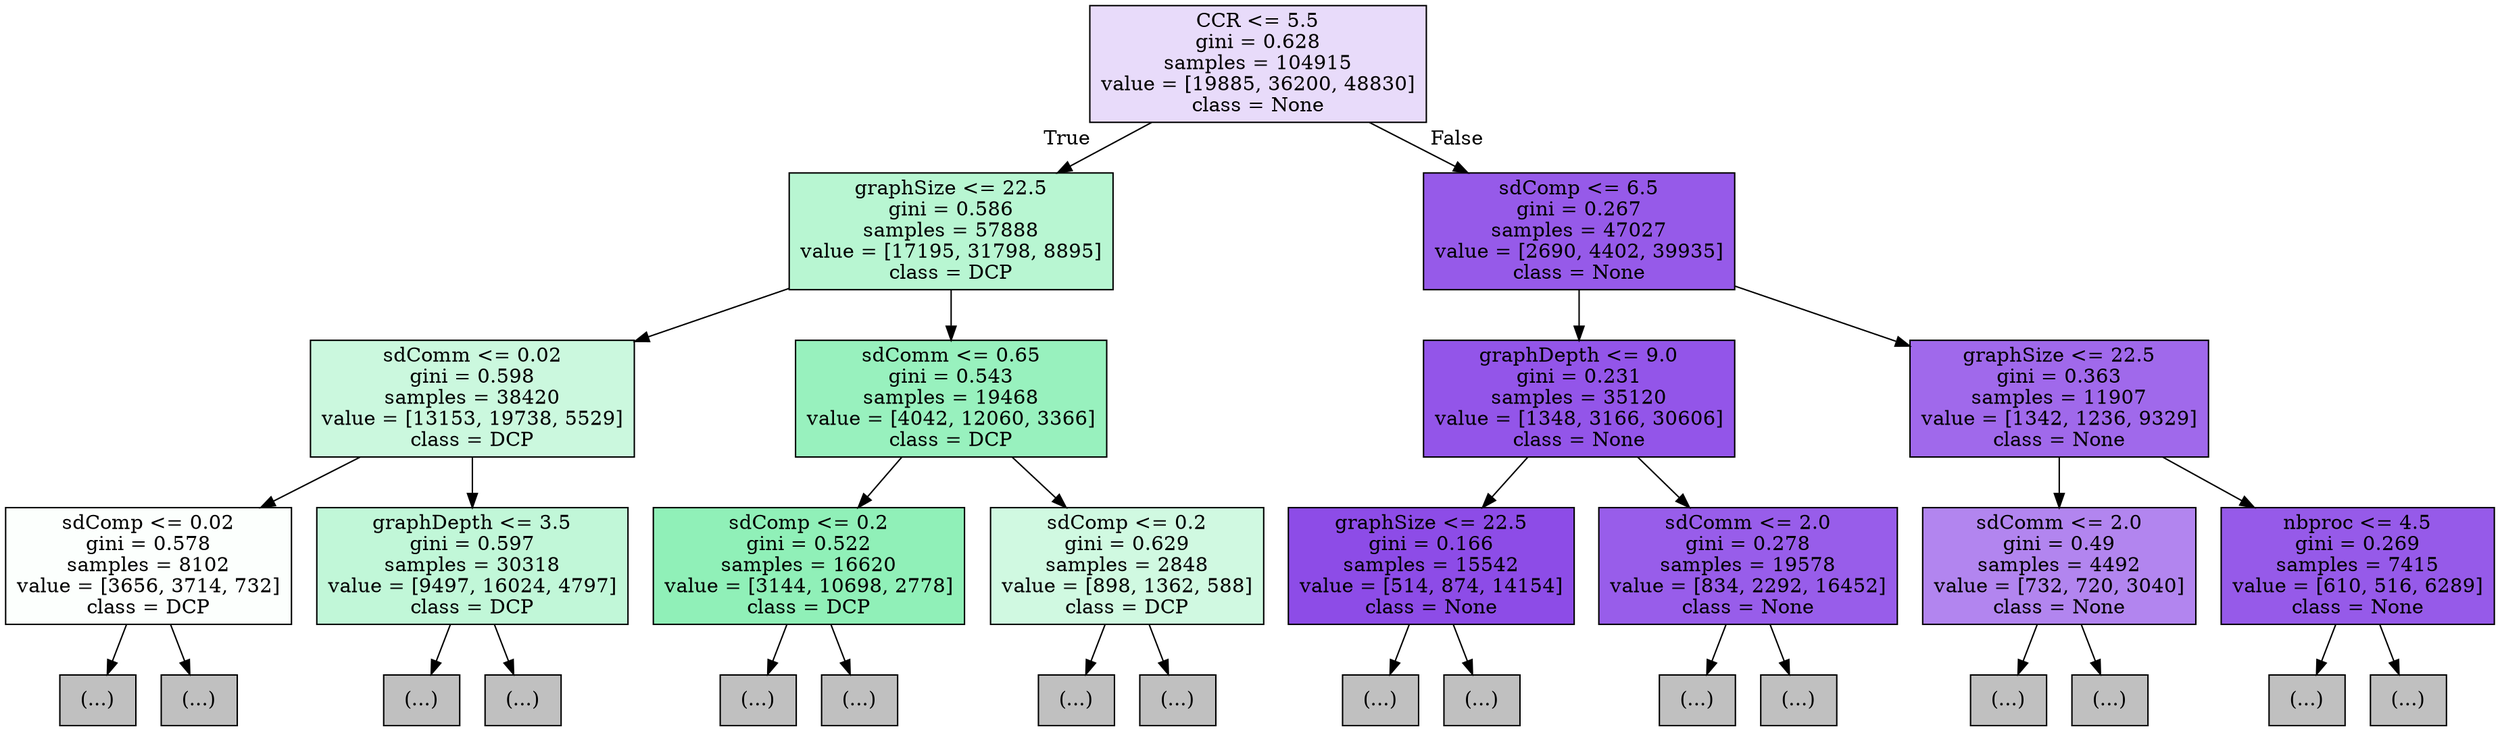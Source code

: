 digraph Tree {
node [shape=box, style="filled", color="black"] ;
0 [label="CCR <= 5.5\ngini = 0.628\nsamples = 104915\nvalue = [19885, 36200, 48830]\nclass = None", fillcolor="#e8dbfa"] ;
1 [label="graphSize <= 22.5\ngini = 0.586\nsamples = 57888\nvalue = [17195, 31798, 8895]\nclass = DCP", fillcolor="#b8f6d2"] ;
0 -> 1 [labeldistance=2.5, labelangle=45, headlabel="True"] ;
2 [label="sdComm <= 0.02\ngini = 0.598\nsamples = 38420\nvalue = [13153, 19738, 5529]\nclass = DCP", fillcolor="#cbf8de"] ;
1 -> 2 ;
3 [label="sdComp <= 0.02\ngini = 0.578\nsamples = 8102\nvalue = [3656, 3714, 732]\nclass = DCP", fillcolor="#fcfffd"] ;
2 -> 3 ;
4 [label="(...)", fillcolor="#C0C0C0"] ;
3 -> 4 ;
11 [label="(...)", fillcolor="#C0C0C0"] ;
3 -> 11 ;
26 [label="graphDepth <= 3.5\ngini = 0.597\nsamples = 30318\nvalue = [9497, 16024, 4797]\nclass = DCP", fillcolor="#c1f7d8"] ;
2 -> 26 ;
27 [label="(...)", fillcolor="#C0C0C0"] ;
26 -> 27 ;
86 [label="(...)", fillcolor="#C0C0C0"] ;
26 -> 86 ;
145 [label="sdComm <= 0.65\ngini = 0.543\nsamples = 19468\nvalue = [4042, 12060, 3366]\nclass = DCP", fillcolor="#98f1be"] ;
1 -> 145 ;
146 [label="sdComp <= 0.2\ngini = 0.522\nsamples = 16620\nvalue = [3144, 10698, 2778]\nclass = DCP", fillcolor="#90f0b8"] ;
145 -> 146 ;
147 [label="(...)", fillcolor="#C0C0C0"] ;
146 -> 147 ;
410 [label="(...)", fillcolor="#C0C0C0"] ;
146 -> 410 ;
503 [label="sdComp <= 0.2\ngini = 0.629\nsamples = 2848\nvalue = [898, 1362, 588]\nclass = DCP", fillcolor="#d0f9e1"] ;
145 -> 503 ;
504 [label="(...)", fillcolor="#C0C0C0"] ;
503 -> 504 ;
527 [label="(...)", fillcolor="#C0C0C0"] ;
503 -> 527 ;
574 [label="sdComp <= 6.5\ngini = 0.267\nsamples = 47027\nvalue = [2690, 4402, 39935]\nclass = None", fillcolor="#965ae9"] ;
0 -> 574 [labeldistance=2.5, labelangle=-45, headlabel="False"] ;
575 [label="graphDepth <= 9.0\ngini = 0.231\nsamples = 35120\nvalue = [1348, 3166, 30606]\nclass = None", fillcolor="#9355e9"] ;
574 -> 575 ;
576 [label="graphSize <= 22.5\ngini = 0.166\nsamples = 15542\nvalue = [514, 874, 14154]\nclass = None", fillcolor="#8d4ce7"] ;
575 -> 576 ;
577 [label="(...)", fillcolor="#C0C0C0"] ;
576 -> 577 ;
620 [label="(...)", fillcolor="#C0C0C0"] ;
576 -> 620 ;
633 [label="sdComm <= 2.0\ngini = 0.278\nsamples = 19578\nvalue = [834, 2292, 16452]\nclass = None", fillcolor="#985dea"] ;
575 -> 633 ;
634 [label="(...)", fillcolor="#C0C0C0"] ;
633 -> 634 ;
659 [label="(...)", fillcolor="#C0C0C0"] ;
633 -> 659 ;
716 [label="graphSize <= 22.5\ngini = 0.363\nsamples = 11907\nvalue = [1342, 1236, 9329]\nclass = None", fillcolor="#a069eb"] ;
574 -> 716 ;
717 [label="sdComm <= 2.0\ngini = 0.49\nsamples = 4492\nvalue = [732, 720, 3040]\nclass = None", fillcolor="#b285ef"] ;
716 -> 717 ;
718 [label="(...)", fillcolor="#C0C0C0"] ;
717 -> 718 ;
725 [label="(...)", fillcolor="#C0C0C0"] ;
717 -> 725 ;
740 [label="nbproc <= 4.5\ngini = 0.269\nsamples = 7415\nvalue = [610, 516, 6289]\nclass = None", fillcolor="#965ae9"] ;
716 -> 740 ;
741 [label="(...)", fillcolor="#C0C0C0"] ;
740 -> 741 ;
776 [label="(...)", fillcolor="#C0C0C0"] ;
740 -> 776 ;
}